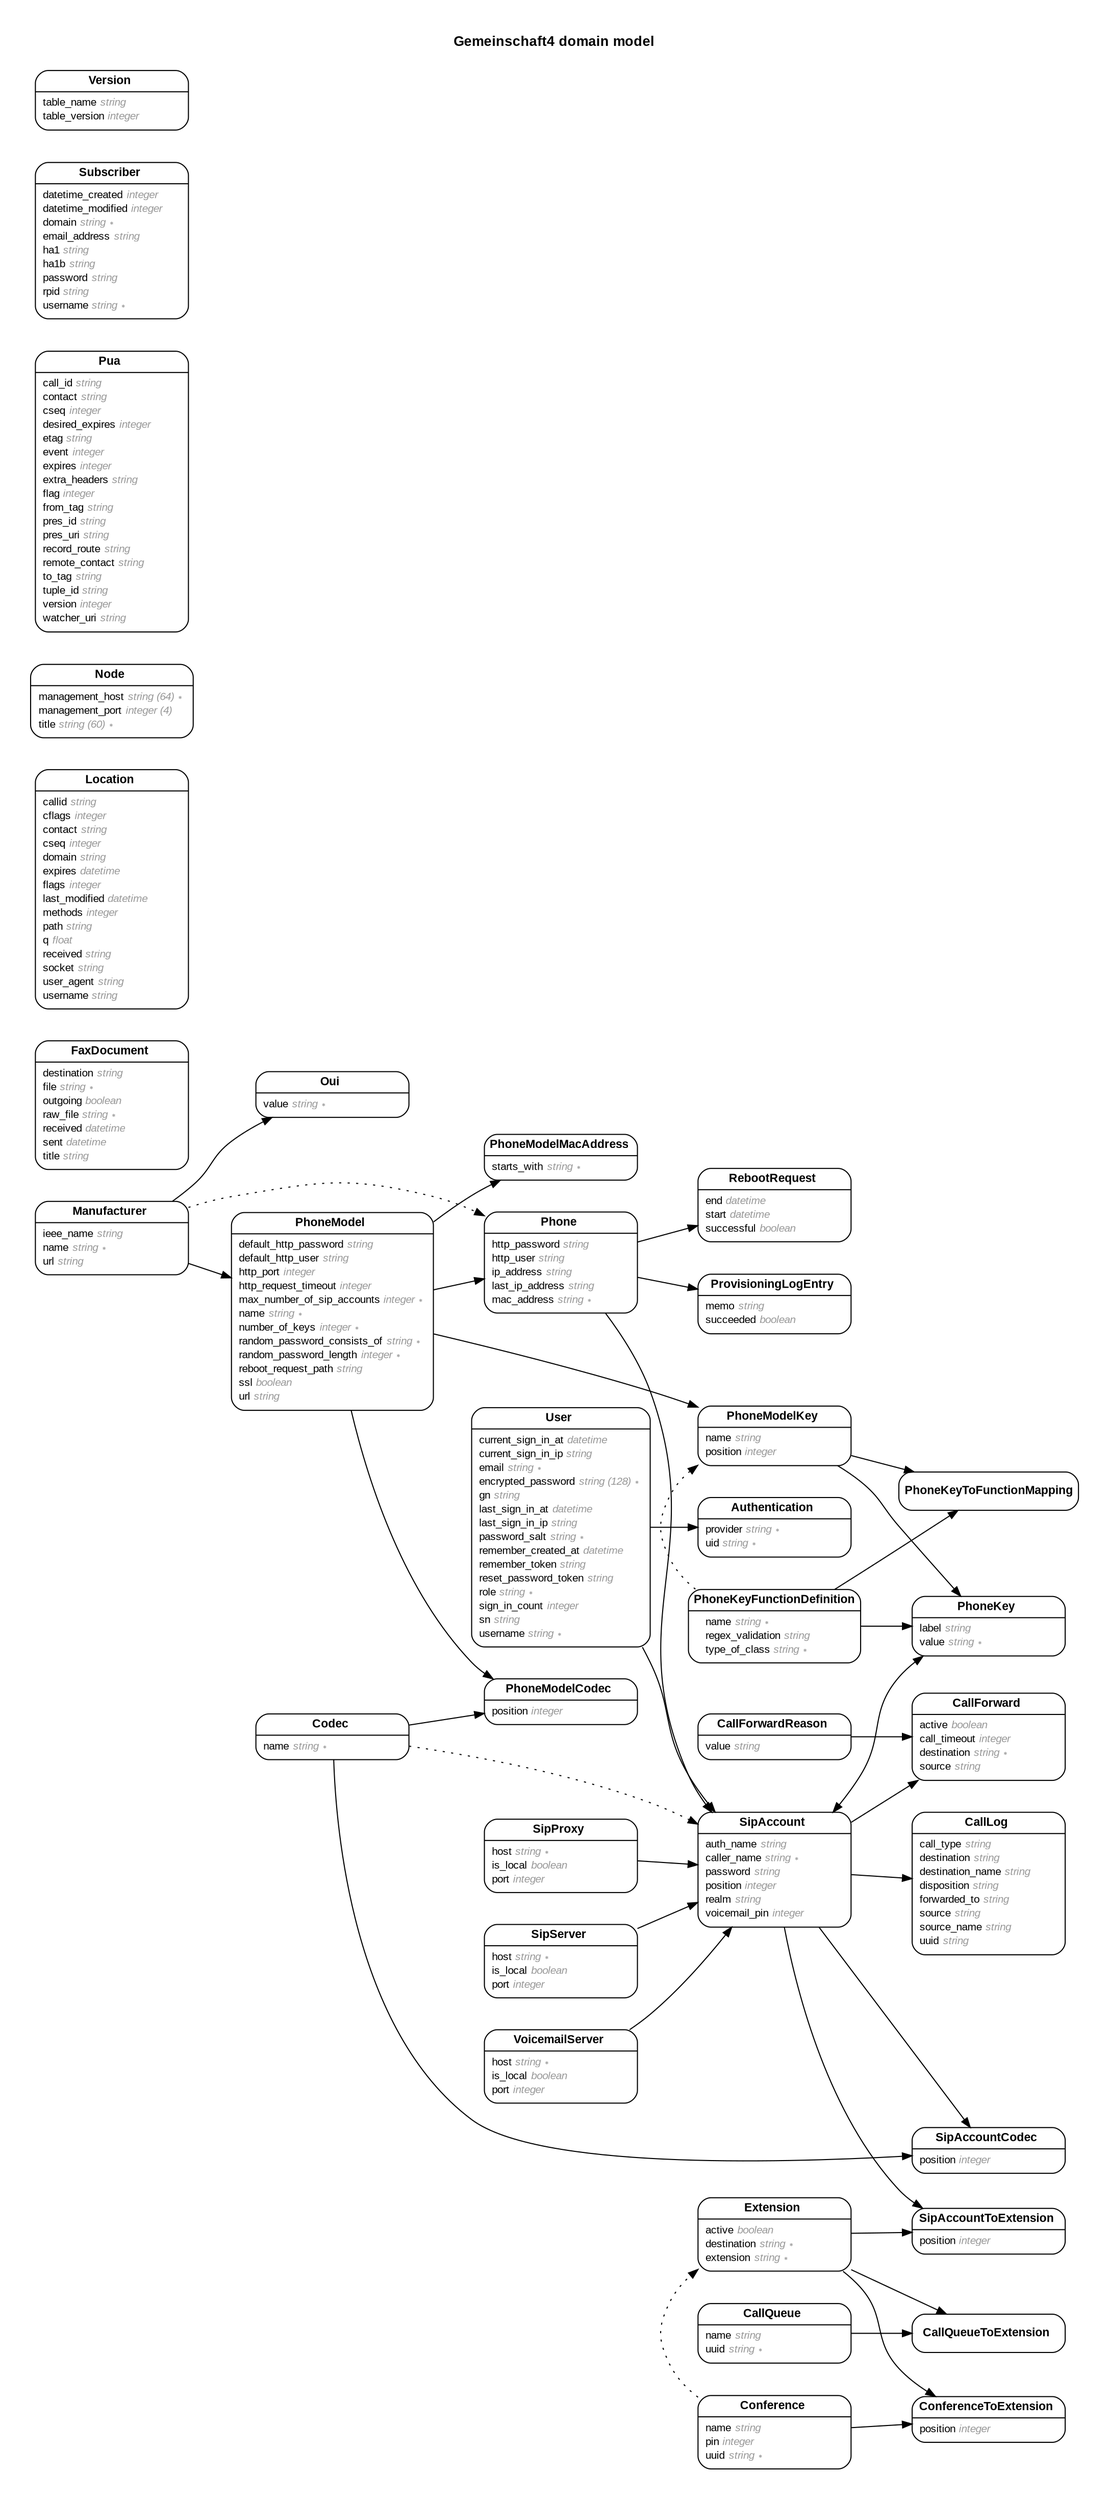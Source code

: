 digraph Gemeinschaft4 {
  rankdir = "LR"; ranksep = "0.5"; nodesep = "0.4"; pad = "0.4,0.4"; margin = "0,0"; concentrate = "true"; labelloc = "t"; fontsize = "13"; fontname = "Arial Bold";
  node [shape = "Mrecord", fontsize = "10", fontname = "Arial", margin = "0.07,0.05", penwidth = "1.0"];
  edge [fontname = "Arial", fontsize = "7", dir = "both", arrowsize = "0.9", penwidth = "1.0", labelangle = "32", labeldistance = "1.8"];
  label = "Gemeinschaft4 domain model\n\n";
  m_Authentication [label = <<table border="0" align="center" cellspacing="0.5" cellpadding="0" width="134">
  <tr><td align="center" valign="bottom" width="130"><font face="Arial Bold" point-size="11">Authentication</font></td></tr>
</table>
|
<table border="0" align="left" cellspacing="2" cellpadding="0" width="134">
  <tr><td align="left" width="130" port="provider">provider <font face="Arial Italic" color="grey60">string ∗</font></td></tr>
  <tr><td align="left" width="130" port="uid">uid <font face="Arial Italic" color="grey60">string ∗</font></td></tr>
</table>
>];
  m_CallForward [label = <<table border="0" align="center" cellspacing="0.5" cellpadding="0" width="134">
  <tr><td align="center" valign="bottom" width="130"><font face="Arial Bold" point-size="11">CallForward</font></td></tr>
</table>
|
<table border="0" align="left" cellspacing="2" cellpadding="0" width="134">
  <tr><td align="left" width="130" port="active">active <font face="Arial Italic" color="grey60">boolean</font></td></tr>
  <tr><td align="left" width="130" port="call_timeout">call_timeout <font face="Arial Italic" color="grey60">integer</font></td></tr>
  <tr><td align="left" width="130" port="destination">destination <font face="Arial Italic" color="grey60">string ∗</font></td></tr>
  <tr><td align="left" width="130" port="source">source <font face="Arial Italic" color="grey60">string</font></td></tr>
</table>
>];
  m_CallForwardReason [label = <<table border="0" align="center" cellspacing="0.5" cellpadding="0" width="134">
  <tr><td align="center" valign="bottom" width="130"><font face="Arial Bold" point-size="11">CallForwardReason</font></td></tr>
</table>
|
<table border="0" align="left" cellspacing="2" cellpadding="0" width="134">
  <tr><td align="left" width="130" port="value">value <font face="Arial Italic" color="grey60">string</font></td></tr>
</table>
>];
  m_CallLog [label = <<table border="0" align="center" cellspacing="0.5" cellpadding="0" width="134">
  <tr><td align="center" valign="bottom" width="130"><font face="Arial Bold" point-size="11">CallLog</font></td></tr>
</table>
|
<table border="0" align="left" cellspacing="2" cellpadding="0" width="134">
  <tr><td align="left" width="130" port="call_type">call_type <font face="Arial Italic" color="grey60">string</font></td></tr>
  <tr><td align="left" width="130" port="destination">destination <font face="Arial Italic" color="grey60">string</font></td></tr>
  <tr><td align="left" width="130" port="destination_name">destination_name <font face="Arial Italic" color="grey60">string</font></td></tr>
  <tr><td align="left" width="130" port="disposition">disposition <font face="Arial Italic" color="grey60">string</font></td></tr>
  <tr><td align="left" width="130" port="forwarded_to">forwarded_to <font face="Arial Italic" color="grey60">string</font></td></tr>
  <tr><td align="left" width="130" port="source">source <font face="Arial Italic" color="grey60">string</font></td></tr>
  <tr><td align="left" width="130" port="source_name">source_name <font face="Arial Italic" color="grey60">string</font></td></tr>
  <tr><td align="left" width="130" port="uuid">uuid <font face="Arial Italic" color="grey60">string</font></td></tr>
</table>
>];
  m_CallQueue [label = <<table border="0" align="center" cellspacing="0.5" cellpadding="0" width="134">
  <tr><td align="center" valign="bottom" width="130"><font face="Arial Bold" point-size="11">CallQueue</font></td></tr>
</table>
|
<table border="0" align="left" cellspacing="2" cellpadding="0" width="134">
  <tr><td align="left" width="130" port="name">name <font face="Arial Italic" color="grey60">string</font></td></tr>
  <tr><td align="left" width="130" port="uuid">uuid <font face="Arial Italic" color="grey60">string ∗</font></td></tr>
</table>
>];
  m_CallQueueToExtension [label = <<table border="0" align="center" cellspacing="0.5" cellpadding="0" width="134">
  <tr><td align="center" valign="bottom" width="130"><font face="Arial Bold" point-size="11">CallQueueToExtension</font></td></tr>
</table>
>];
  m_Codec [label = <<table border="0" align="center" cellspacing="0.5" cellpadding="0" width="134">
  <tr><td align="center" valign="bottom" width="130"><font face="Arial Bold" point-size="11">Codec</font></td></tr>
</table>
|
<table border="0" align="left" cellspacing="2" cellpadding="0" width="134">
  <tr><td align="left" width="130" port="name">name <font face="Arial Italic" color="grey60">string ∗</font></td></tr>
</table>
>];
  m_Conference [label = <<table border="0" align="center" cellspacing="0.5" cellpadding="0" width="134">
  <tr><td align="center" valign="bottom" width="130"><font face="Arial Bold" point-size="11">Conference</font></td></tr>
</table>
|
<table border="0" align="left" cellspacing="2" cellpadding="0" width="134">
  <tr><td align="left" width="130" port="name">name <font face="Arial Italic" color="grey60">string</font></td></tr>
  <tr><td align="left" width="130" port="pin">pin <font face="Arial Italic" color="grey60">integer</font></td></tr>
  <tr><td align="left" width="130" port="uuid">uuid <font face="Arial Italic" color="grey60">string ∗</font></td></tr>
</table>
>];
  m_ConferenceToExtension [label = <<table border="0" align="center" cellspacing="0.5" cellpadding="0" width="134">
  <tr><td align="center" valign="bottom" width="130"><font face="Arial Bold" point-size="11">ConferenceToExtension</font></td></tr>
</table>
|
<table border="0" align="left" cellspacing="2" cellpadding="0" width="134">
  <tr><td align="left" width="130" port="position">position <font face="Arial Italic" color="grey60">integer</font></td></tr>
</table>
>];
  m_Extension [label = <<table border="0" align="center" cellspacing="0.5" cellpadding="0" width="134">
  <tr><td align="center" valign="bottom" width="130"><font face="Arial Bold" point-size="11">Extension</font></td></tr>
</table>
|
<table border="0" align="left" cellspacing="2" cellpadding="0" width="134">
  <tr><td align="left" width="130" port="active">active <font face="Arial Italic" color="grey60">boolean</font></td></tr>
  <tr><td align="left" width="130" port="destination">destination <font face="Arial Italic" color="grey60">string ∗</font></td></tr>
  <tr><td align="left" width="130" port="extension">extension <font face="Arial Italic" color="grey60">string ∗</font></td></tr>
</table>
>];
  m_FaxDocument [label = <<table border="0" align="center" cellspacing="0.5" cellpadding="0" width="134">
  <tr><td align="center" valign="bottom" width="130"><font face="Arial Bold" point-size="11">FaxDocument</font></td></tr>
</table>
|
<table border="0" align="left" cellspacing="2" cellpadding="0" width="134">
  <tr><td align="left" width="130" port="destination">destination <font face="Arial Italic" color="grey60">string</font></td></tr>
  <tr><td align="left" width="130" port="file">file <font face="Arial Italic" color="grey60">string ∗</font></td></tr>
  <tr><td align="left" width="130" port="outgoing">outgoing <font face="Arial Italic" color="grey60">boolean</font></td></tr>
  <tr><td align="left" width="130" port="raw_file">raw_file <font face="Arial Italic" color="grey60">string ∗</font></td></tr>
  <tr><td align="left" width="130" port="received">received <font face="Arial Italic" color="grey60">datetime</font></td></tr>
  <tr><td align="left" width="130" port="sent">sent <font face="Arial Italic" color="grey60">datetime</font></td></tr>
  <tr><td align="left" width="130" port="title">title <font face="Arial Italic" color="grey60">string</font></td></tr>
</table>
>];
  m_Location [label = <<table border="0" align="center" cellspacing="0.5" cellpadding="0" width="134">
  <tr><td align="center" valign="bottom" width="130"><font face="Arial Bold" point-size="11">Location</font></td></tr>
</table>
|
<table border="0" align="left" cellspacing="2" cellpadding="0" width="134">
  <tr><td align="left" width="130" port="callid">callid <font face="Arial Italic" color="grey60">string</font></td></tr>
  <tr><td align="left" width="130" port="cflags">cflags <font face="Arial Italic" color="grey60">integer</font></td></tr>
  <tr><td align="left" width="130" port="contact">contact <font face="Arial Italic" color="grey60">string</font></td></tr>
  <tr><td align="left" width="130" port="cseq">cseq <font face="Arial Italic" color="grey60">integer</font></td></tr>
  <tr><td align="left" width="130" port="domain">domain <font face="Arial Italic" color="grey60">string</font></td></tr>
  <tr><td align="left" width="130" port="expires">expires <font face="Arial Italic" color="grey60">datetime</font></td></tr>
  <tr><td align="left" width="130" port="flags">flags <font face="Arial Italic" color="grey60">integer</font></td></tr>
  <tr><td align="left" width="130" port="last_modified">last_modified <font face="Arial Italic" color="grey60">datetime</font></td></tr>
  <tr><td align="left" width="130" port="methods">methods <font face="Arial Italic" color="grey60">integer</font></td></tr>
  <tr><td align="left" width="130" port="path">path <font face="Arial Italic" color="grey60">string</font></td></tr>
  <tr><td align="left" width="130" port="q">q <font face="Arial Italic" color="grey60">float</font></td></tr>
  <tr><td align="left" width="130" port="received">received <font face="Arial Italic" color="grey60">string</font></td></tr>
  <tr><td align="left" width="130" port="socket">socket <font face="Arial Italic" color="grey60">string</font></td></tr>
  <tr><td align="left" width="130" port="user_agent">user_agent <font face="Arial Italic" color="grey60">string</font></td></tr>
  <tr><td align="left" width="130" port="username">username <font face="Arial Italic" color="grey60">string</font></td></tr>
</table>
>];
  m_Manufacturer [label = <<table border="0" align="center" cellspacing="0.5" cellpadding="0" width="134">
  <tr><td align="center" valign="bottom" width="130"><font face="Arial Bold" point-size="11">Manufacturer</font></td></tr>
</table>
|
<table border="0" align="left" cellspacing="2" cellpadding="0" width="134">
  <tr><td align="left" width="130" port="ieee_name">ieee_name <font face="Arial Italic" color="grey60">string</font></td></tr>
  <tr><td align="left" width="130" port="name">name <font face="Arial Italic" color="grey60">string ∗</font></td></tr>
  <tr><td align="left" width="130" port="url">url <font face="Arial Italic" color="grey60">string</font></td></tr>
</table>
>];
  m_Node [label = <<table border="0" align="center" cellspacing="0.5" cellpadding="0" width="134">
  <tr><td align="center" valign="bottom" width="130"><font face="Arial Bold" point-size="11">Node</font></td></tr>
</table>
|
<table border="0" align="left" cellspacing="2" cellpadding="0" width="134">
  <tr><td align="left" width="130" port="management_host">management_host <font face="Arial Italic" color="grey60">string (64) ∗</font></td></tr>
  <tr><td align="left" width="130" port="management_port">management_port <font face="Arial Italic" color="grey60">integer (4)</font></td></tr>
  <tr><td align="left" width="130" port="title">title <font face="Arial Italic" color="grey60">string (60) ∗</font></td></tr>
</table>
>];
  m_Oui [label = <<table border="0" align="center" cellspacing="0.5" cellpadding="0" width="134">
  <tr><td align="center" valign="bottom" width="130"><font face="Arial Bold" point-size="11">Oui</font></td></tr>
</table>
|
<table border="0" align="left" cellspacing="2" cellpadding="0" width="134">
  <tr><td align="left" width="130" port="value">value <font face="Arial Italic" color="grey60">string ∗</font></td></tr>
</table>
>];
  m_Phone [label = <<table border="0" align="center" cellspacing="0.5" cellpadding="0" width="134">
  <tr><td align="center" valign="bottom" width="130"><font face="Arial Bold" point-size="11">Phone</font></td></tr>
</table>
|
<table border="0" align="left" cellspacing="2" cellpadding="0" width="134">
  <tr><td align="left" width="130" port="http_password">http_password <font face="Arial Italic" color="grey60">string</font></td></tr>
  <tr><td align="left" width="130" port="http_user">http_user <font face="Arial Italic" color="grey60">string</font></td></tr>
  <tr><td align="left" width="130" port="ip_address">ip_address <font face="Arial Italic" color="grey60">string</font></td></tr>
  <tr><td align="left" width="130" port="last_ip_address">last_ip_address <font face="Arial Italic" color="grey60">string</font></td></tr>
  <tr><td align="left" width="130" port="mac_address">mac_address <font face="Arial Italic" color="grey60">string ∗</font></td></tr>
</table>
>];
  m_PhoneKey [label = <<table border="0" align="center" cellspacing="0.5" cellpadding="0" width="134">
  <tr><td align="center" valign="bottom" width="130"><font face="Arial Bold" point-size="11">PhoneKey</font></td></tr>
</table>
|
<table border="0" align="left" cellspacing="2" cellpadding="0" width="134">
  <tr><td align="left" width="130" port="label">label <font face="Arial Italic" color="grey60">string</font></td></tr>
  <tr><td align="left" width="130" port="value">value <font face="Arial Italic" color="grey60">string ∗</font></td></tr>
</table>
>];
  m_PhoneKeyFunctionDefinition [label = <<table border="0" align="center" cellspacing="0.5" cellpadding="0" width="134">
  <tr><td align="center" valign="bottom" width="130"><font face="Arial Bold" point-size="11">PhoneKeyFunctionDefinition</font></td></tr>
</table>
|
<table border="0" align="left" cellspacing="2" cellpadding="0" width="134">
  <tr><td align="left" width="130" port="name">name <font face="Arial Italic" color="grey60">string ∗</font></td></tr>
  <tr><td align="left" width="130" port="regex_validation">regex_validation <font face="Arial Italic" color="grey60">string</font></td></tr>
  <tr><td align="left" width="130" port="type_of_class">type_of_class <font face="Arial Italic" color="grey60">string ∗</font></td></tr>
</table>
>];
  m_PhoneKeyToFunctionMapping [label = <<table border="0" align="center" cellspacing="0.5" cellpadding="0" width="134">
  <tr><td align="center" valign="bottom" width="130"><font face="Arial Bold" point-size="11">PhoneKeyToFunctionMapping</font></td></tr>
</table>
>];
  m_PhoneModel [label = <<table border="0" align="center" cellspacing="0.5" cellpadding="0" width="134">
  <tr><td align="center" valign="bottom" width="130"><font face="Arial Bold" point-size="11">PhoneModel</font></td></tr>
</table>
|
<table border="0" align="left" cellspacing="2" cellpadding="0" width="134">
  <tr><td align="left" width="130" port="default_http_password">default_http_password <font face="Arial Italic" color="grey60">string</font></td></tr>
  <tr><td align="left" width="130" port="default_http_user">default_http_user <font face="Arial Italic" color="grey60">string</font></td></tr>
  <tr><td align="left" width="130" port="http_port">http_port <font face="Arial Italic" color="grey60">integer</font></td></tr>
  <tr><td align="left" width="130" port="http_request_timeout">http_request_timeout <font face="Arial Italic" color="grey60">integer</font></td></tr>
  <tr><td align="left" width="130" port="max_number_of_sip_accounts">max_number_of_sip_accounts <font face="Arial Italic" color="grey60">integer ∗</font></td></tr>
  <tr><td align="left" width="130" port="name">name <font face="Arial Italic" color="grey60">string ∗</font></td></tr>
  <tr><td align="left" width="130" port="number_of_keys">number_of_keys <font face="Arial Italic" color="grey60">integer ∗</font></td></tr>
  <tr><td align="left" width="130" port="random_password_consists_of">random_password_consists_of <font face="Arial Italic" color="grey60">string ∗</font></td></tr>
  <tr><td align="left" width="130" port="random_password_length">random_password_length <font face="Arial Italic" color="grey60">integer ∗</font></td></tr>
  <tr><td align="left" width="130" port="reboot_request_path">reboot_request_path <font face="Arial Italic" color="grey60">string</font></td></tr>
  <tr><td align="left" width="130" port="ssl">ssl <font face="Arial Italic" color="grey60">boolean</font></td></tr>
  <tr><td align="left" width="130" port="url">url <font face="Arial Italic" color="grey60">string</font></td></tr>
</table>
>];
  m_PhoneModelCodec [label = <<table border="0" align="center" cellspacing="0.5" cellpadding="0" width="134">
  <tr><td align="center" valign="bottom" width="130"><font face="Arial Bold" point-size="11">PhoneModelCodec</font></td></tr>
</table>
|
<table border="0" align="left" cellspacing="2" cellpadding="0" width="134">
  <tr><td align="left" width="130" port="position">position <font face="Arial Italic" color="grey60">integer</font></td></tr>
</table>
>];
  m_PhoneModelKey [label = <<table border="0" align="center" cellspacing="0.5" cellpadding="0" width="134">
  <tr><td align="center" valign="bottom" width="130"><font face="Arial Bold" point-size="11">PhoneModelKey</font></td></tr>
</table>
|
<table border="0" align="left" cellspacing="2" cellpadding="0" width="134">
  <tr><td align="left" width="130" port="name">name <font face="Arial Italic" color="grey60">string</font></td></tr>
  <tr><td align="left" width="130" port="position">position <font face="Arial Italic" color="grey60">integer</font></td></tr>
</table>
>];
  m_PhoneModelMacAddress [label = <<table border="0" align="center" cellspacing="0.5" cellpadding="0" width="134">
  <tr><td align="center" valign="bottom" width="130"><font face="Arial Bold" point-size="11">PhoneModelMacAddress</font></td></tr>
</table>
|
<table border="0" align="left" cellspacing="2" cellpadding="0" width="134">
  <tr><td align="left" width="130" port="starts_with">starts_with <font face="Arial Italic" color="grey60">string ∗</font></td></tr>
</table>
>];
  m_ProvisioningLogEntry [label = <<table border="0" align="center" cellspacing="0.5" cellpadding="0" width="134">
  <tr><td align="center" valign="bottom" width="130"><font face="Arial Bold" point-size="11">ProvisioningLogEntry</font></td></tr>
</table>
|
<table border="0" align="left" cellspacing="2" cellpadding="0" width="134">
  <tr><td align="left" width="130" port="memo">memo <font face="Arial Italic" color="grey60">string</font></td></tr>
  <tr><td align="left" width="130" port="succeeded">succeeded <font face="Arial Italic" color="grey60">boolean</font></td></tr>
</table>
>];
  m_Pua [label = <<table border="0" align="center" cellspacing="0.5" cellpadding="0" width="134">
  <tr><td align="center" valign="bottom" width="130"><font face="Arial Bold" point-size="11">Pua</font></td></tr>
</table>
|
<table border="0" align="left" cellspacing="2" cellpadding="0" width="134">
  <tr><td align="left" width="130" port="call_id">call_id <font face="Arial Italic" color="grey60">string</font></td></tr>
  <tr><td align="left" width="130" port="contact">contact <font face="Arial Italic" color="grey60">string</font></td></tr>
  <tr><td align="left" width="130" port="cseq">cseq <font face="Arial Italic" color="grey60">integer</font></td></tr>
  <tr><td align="left" width="130" port="desired_expires">desired_expires <font face="Arial Italic" color="grey60">integer</font></td></tr>
  <tr><td align="left" width="130" port="etag">etag <font face="Arial Italic" color="grey60">string</font></td></tr>
  <tr><td align="left" width="130" port="event">event <font face="Arial Italic" color="grey60">integer</font></td></tr>
  <tr><td align="left" width="130" port="expires">expires <font face="Arial Italic" color="grey60">integer</font></td></tr>
  <tr><td align="left" width="130" port="extra_headers">extra_headers <font face="Arial Italic" color="grey60">string</font></td></tr>
  <tr><td align="left" width="130" port="flag">flag <font face="Arial Italic" color="grey60">integer</font></td></tr>
  <tr><td align="left" width="130" port="from_tag">from_tag <font face="Arial Italic" color="grey60">string</font></td></tr>
  <tr><td align="left" width="130" port="pres_id">pres_id <font face="Arial Italic" color="grey60">string</font></td></tr>
  <tr><td align="left" width="130" port="pres_uri">pres_uri <font face="Arial Italic" color="grey60">string</font></td></tr>
  <tr><td align="left" width="130" port="record_route">record_route <font face="Arial Italic" color="grey60">string</font></td></tr>
  <tr><td align="left" width="130" port="remote_contact">remote_contact <font face="Arial Italic" color="grey60">string</font></td></tr>
  <tr><td align="left" width="130" port="to_tag">to_tag <font face="Arial Italic" color="grey60">string</font></td></tr>
  <tr><td align="left" width="130" port="tuple_id">tuple_id <font face="Arial Italic" color="grey60">string</font></td></tr>
  <tr><td align="left" width="130" port="version">version <font face="Arial Italic" color="grey60">integer</font></td></tr>
  <tr><td align="left" width="130" port="watcher_uri">watcher_uri <font face="Arial Italic" color="grey60">string</font></td></tr>
</table>
>];
  m_RebootRequest [label = <<table border="0" align="center" cellspacing="0.5" cellpadding="0" width="134">
  <tr><td align="center" valign="bottom" width="130"><font face="Arial Bold" point-size="11">RebootRequest</font></td></tr>
</table>
|
<table border="0" align="left" cellspacing="2" cellpadding="0" width="134">
  <tr><td align="left" width="130" port="end">end <font face="Arial Italic" color="grey60">datetime</font></td></tr>
  <tr><td align="left" width="130" port="start">start <font face="Arial Italic" color="grey60">datetime</font></td></tr>
  <tr><td align="left" width="130" port="successful">successful <font face="Arial Italic" color="grey60">boolean</font></td></tr>
</table>
>];
  m_SipAccount [label = <<table border="0" align="center" cellspacing="0.5" cellpadding="0" width="134">
  <tr><td align="center" valign="bottom" width="130"><font face="Arial Bold" point-size="11">SipAccount</font></td></tr>
</table>
|
<table border="0" align="left" cellspacing="2" cellpadding="0" width="134">
  <tr><td align="left" width="130" port="auth_name">auth_name <font face="Arial Italic" color="grey60">string</font></td></tr>
  <tr><td align="left" width="130" port="caller_name">caller_name <font face="Arial Italic" color="grey60">string ∗</font></td></tr>
  <tr><td align="left" width="130" port="password">password <font face="Arial Italic" color="grey60">string</font></td></tr>
  <tr><td align="left" width="130" port="position">position <font face="Arial Italic" color="grey60">integer</font></td></tr>
  <tr><td align="left" width="130" port="realm">realm <font face="Arial Italic" color="grey60">string</font></td></tr>
  <tr><td align="left" width="130" port="voicemail_pin">voicemail_pin <font face="Arial Italic" color="grey60">integer</font></td></tr>
</table>
>];
  m_SipAccountCodec [label = <<table border="0" align="center" cellspacing="0.5" cellpadding="0" width="134">
  <tr><td align="center" valign="bottom" width="130"><font face="Arial Bold" point-size="11">SipAccountCodec</font></td></tr>
</table>
|
<table border="0" align="left" cellspacing="2" cellpadding="0" width="134">
  <tr><td align="left" width="130" port="position">position <font face="Arial Italic" color="grey60">integer</font></td></tr>
</table>
>];
  m_SipAccountToExtension [label = <<table border="0" align="center" cellspacing="0.5" cellpadding="0" width="134">
  <tr><td align="center" valign="bottom" width="130"><font face="Arial Bold" point-size="11">SipAccountToExtension</font></td></tr>
</table>
|
<table border="0" align="left" cellspacing="2" cellpadding="0" width="134">
  <tr><td align="left" width="130" port="position">position <font face="Arial Italic" color="grey60">integer</font></td></tr>
</table>
>];
  m_SipProxy [label = <<table border="0" align="center" cellspacing="0.5" cellpadding="0" width="134">
  <tr><td align="center" valign="bottom" width="130"><font face="Arial Bold" point-size="11">SipProxy</font></td></tr>
</table>
|
<table border="0" align="left" cellspacing="2" cellpadding="0" width="134">
  <tr><td align="left" width="130" port="host">host <font face="Arial Italic" color="grey60">string ∗</font></td></tr>
  <tr><td align="left" width="130" port="is_local">is_local <font face="Arial Italic" color="grey60">boolean</font></td></tr>
  <tr><td align="left" width="130" port="port">port <font face="Arial Italic" color="grey60">integer</font></td></tr>
</table>
>];
  m_SipServer [label = <<table border="0" align="center" cellspacing="0.5" cellpadding="0" width="134">
  <tr><td align="center" valign="bottom" width="130"><font face="Arial Bold" point-size="11">SipServer</font></td></tr>
</table>
|
<table border="0" align="left" cellspacing="2" cellpadding="0" width="134">
  <tr><td align="left" width="130" port="host">host <font face="Arial Italic" color="grey60">string ∗</font></td></tr>
  <tr><td align="left" width="130" port="is_local">is_local <font face="Arial Italic" color="grey60">boolean</font></td></tr>
  <tr><td align="left" width="130" port="port">port <font face="Arial Italic" color="grey60">integer</font></td></tr>
</table>
>];
  m_Subscriber [label = <<table border="0" align="center" cellspacing="0.5" cellpadding="0" width="134">
  <tr><td align="center" valign="bottom" width="130"><font face="Arial Bold" point-size="11">Subscriber</font></td></tr>
</table>
|
<table border="0" align="left" cellspacing="2" cellpadding="0" width="134">
  <tr><td align="left" width="130" port="datetime_created">datetime_created <font face="Arial Italic" color="grey60">integer</font></td></tr>
  <tr><td align="left" width="130" port="datetime_modified">datetime_modified <font face="Arial Italic" color="grey60">integer</font></td></tr>
  <tr><td align="left" width="130" port="domain">domain <font face="Arial Italic" color="grey60">string ∗</font></td></tr>
  <tr><td align="left" width="130" port="email_address">email_address <font face="Arial Italic" color="grey60">string</font></td></tr>
  <tr><td align="left" width="130" port="ha1">ha1 <font face="Arial Italic" color="grey60">string</font></td></tr>
  <tr><td align="left" width="130" port="ha1b">ha1b <font face="Arial Italic" color="grey60">string</font></td></tr>
  <tr><td align="left" width="130" port="password">password <font face="Arial Italic" color="grey60">string</font></td></tr>
  <tr><td align="left" width="130" port="rpid">rpid <font face="Arial Italic" color="grey60">string</font></td></tr>
  <tr><td align="left" width="130" port="username">username <font face="Arial Italic" color="grey60">string ∗</font></td></tr>
</table>
>];
  m_User [label = <<table border="0" align="center" cellspacing="0.5" cellpadding="0" width="134">
  <tr><td align="center" valign="bottom" width="130"><font face="Arial Bold" point-size="11">User</font></td></tr>
</table>
|
<table border="0" align="left" cellspacing="2" cellpadding="0" width="134">
  <tr><td align="left" width="130" port="current_sign_in_at">current_sign_in_at <font face="Arial Italic" color="grey60">datetime</font></td></tr>
  <tr><td align="left" width="130" port="current_sign_in_ip">current_sign_in_ip <font face="Arial Italic" color="grey60">string</font></td></tr>
  <tr><td align="left" width="130" port="email">email <font face="Arial Italic" color="grey60">string ∗</font></td></tr>
  <tr><td align="left" width="130" port="encrypted_password">encrypted_password <font face="Arial Italic" color="grey60">string (128) ∗</font></td></tr>
  <tr><td align="left" width="130" port="gn">gn <font face="Arial Italic" color="grey60">string</font></td></tr>
  <tr><td align="left" width="130" port="last_sign_in_at">last_sign_in_at <font face="Arial Italic" color="grey60">datetime</font></td></tr>
  <tr><td align="left" width="130" port="last_sign_in_ip">last_sign_in_ip <font face="Arial Italic" color="grey60">string</font></td></tr>
  <tr><td align="left" width="130" port="password_salt">password_salt <font face="Arial Italic" color="grey60">string ∗</font></td></tr>
  <tr><td align="left" width="130" port="remember_created_at">remember_created_at <font face="Arial Italic" color="grey60">datetime</font></td></tr>
  <tr><td align="left" width="130" port="remember_token">remember_token <font face="Arial Italic" color="grey60">string</font></td></tr>
  <tr><td align="left" width="130" port="reset_password_token">reset_password_token <font face="Arial Italic" color="grey60">string</font></td></tr>
  <tr><td align="left" width="130" port="role">role <font face="Arial Italic" color="grey60">string ∗</font></td></tr>
  <tr><td align="left" width="130" port="sign_in_count">sign_in_count <font face="Arial Italic" color="grey60">integer</font></td></tr>
  <tr><td align="left" width="130" port="sn">sn <font face="Arial Italic" color="grey60">string</font></td></tr>
  <tr><td align="left" width="130" port="username">username <font face="Arial Italic" color="grey60">string ∗</font></td></tr>
</table>
>];
  m_Version [label = <<table border="0" align="center" cellspacing="0.5" cellpadding="0" width="134">
  <tr><td align="center" valign="bottom" width="130"><font face="Arial Bold" point-size="11">Version</font></td></tr>
</table>
|
<table border="0" align="left" cellspacing="2" cellpadding="0" width="134">
  <tr><td align="left" width="130" port="table_name">table_name <font face="Arial Italic" color="grey60">string</font></td></tr>
  <tr><td align="left" width="130" port="table_version">table_version <font face="Arial Italic" color="grey60">integer</font></td></tr>
</table>
>];
  m_VoicemailServer [label = <<table border="0" align="center" cellspacing="0.5" cellpadding="0" width="134">
  <tr><td align="center" valign="bottom" width="130"><font face="Arial Bold" point-size="11">VoicemailServer</font></td></tr>
</table>
|
<table border="0" align="left" cellspacing="2" cellpadding="0" width="134">
  <tr><td align="left" width="130" port="host">host <font face="Arial Italic" color="grey60">string ∗</font></td></tr>
  <tr><td align="left" width="130" port="is_local">is_local <font face="Arial Italic" color="grey60">boolean</font></td></tr>
  <tr><td align="left" width="130" port="port">port <font face="Arial Italic" color="grey60">integer</font></td></tr>
</table>
>];
  m_User -> m_Authentication [arrowhead = "normal", arrowtail = "none", weight = "2"]
  m_User -> m_SipAccount [arrowhead = "normal", arrowtail = "none", weight = "2"]
  m_SipProxy -> m_SipAccount [arrowhead = "normal", arrowtail = "none", weight = "2"]
  m_SipServer -> m_SipAccount [arrowhead = "normal", arrowtail = "none", weight = "2"]
  m_VoicemailServer -> m_SipAccount [arrowhead = "normal", arrowtail = "none", weight = "2"]
  m_CallForwardReason -> m_CallForward [arrowhead = "normal", arrowtail = "none", weight = "2"]
  m_SipAccount -> m_CallForward [arrowhead = "normal", arrowtail = "none", weight = "2"]
  m_SipAccount -> m_CallLog [arrowhead = "normal", arrowtail = "none", weight = "2"]
  m_CallQueue -> m_CallQueueToExtension [arrowhead = "normal", arrowtail = "none", weight = "2"]
  m_CallQueue -> m_Extension [style = "dotted", arrowhead = "normal", arrowtail = "none", weight = "1", constraint = "false"]
  m_Extension -> m_CallQueueToExtension [arrowhead = "normal", arrowtail = "none", weight = "1"]
  m_Codec -> m_SipAccountCodec [arrowhead = "normal", arrowtail = "none", weight = "2"]
  m_Codec -> m_SipAccount [style = "dotted", arrowhead = "normal", arrowtail = "none", weight = "1", constraint = "false"]
  m_Codec -> m_PhoneModelCodec [arrowhead = "normal", arrowtail = "none", weight = "2"]
  m_Codec -> m_PhoneModel [style = "dotted", arrowhead = "normal", arrowtail = "none", weight = "2", constraint = "false"]
  m_Conference -> m_ConferenceToExtension [arrowhead = "normal", arrowtail = "none", weight = "2"]
  m_Conference -> m_Extension [style = "dotted", arrowhead = "normal", arrowtail = "none", weight = "2", constraint = "false"]
  m_Extension -> m_ConferenceToExtension [arrowhead = "normal", arrowtail = "none", weight = "2"]
  m_Extension -> m_SipAccountToExtension [arrowhead = "normal", arrowtail = "none", weight = "2"]
  m_Extension -> m_SipAccount [style = "dotted", arrowhead = "normal", arrowtail = "none", weight = "2", constraint = "false"]
  m_Manufacturer -> m_PhoneModel [arrowhead = "normal", arrowtail = "none", weight = "2"]
  m_Manufacturer -> m_Oui [arrowhead = "normal", arrowtail = "none", weight = "2"]
  m_Manufacturer -> m_Phone [style = "dotted", arrowhead = "normal", arrowtail = "none", weight = "1", constraint = "false"]
  m_Phone -> m_SipAccount [arrowhead = "normal", arrowtail = "none", weight = "2"]
  m_Phone -> m_ProvisioningLogEntry [arrowhead = "normal", arrowtail = "none", weight = "2"]
  m_PhoneModel -> m_Phone [arrowhead = "normal", arrowtail = "none", weight = "2"]
  m_Phone -> m_RebootRequest [arrowhead = "normal", arrowtail = "none", weight = "2"]
  m_SipAccount -> m_PhoneKey [arrowhead = "normal", arrowtail = "none", weight = "1"]
  m_PhoneModelKey -> m_PhoneKey [arrowhead = "normal", arrowtail = "none", weight = "2"]
  m_PhoneKeyFunctionDefinition -> m_PhoneKey [arrowhead = "normal", arrowtail = "none", weight = "2"]
  m_PhoneKey -> m_SipAccount [arrowhead = "normal", arrowtail = "none", weight = "1"]
  m_PhoneKeyFunctionDefinition -> m_PhoneKeyToFunctionMapping [arrowhead = "normal", arrowtail = "none", weight = "2"]
  m_PhoneKeyFunctionDefinition -> m_PhoneModelKey [style = "dotted", arrowhead = "normal", arrowtail = "none", weight = "2", constraint = "false"]
  m_PhoneModelKey -> m_PhoneKeyToFunctionMapping [arrowhead = "normal", arrowtail = "none", weight = "2"]
  m_PhoneModel -> m_PhoneModelKey [arrowhead = "normal", arrowtail = "none", weight = "2"]
  m_PhoneModel -> m_PhoneModelMacAddress [arrowhead = "normal", arrowtail = "none", weight = "2"]
  m_PhoneModel -> m_PhoneModelCodec [arrowhead = "normal", arrowtail = "none", weight = "2"]
  m_SipAccount -> m_SipAccountToExtension [arrowhead = "normal", arrowtail = "none", weight = "2"]
  m_SipAccount -> m_SipAccountCodec [arrowhead = "normal", arrowtail = "none", weight = "1"]
}
